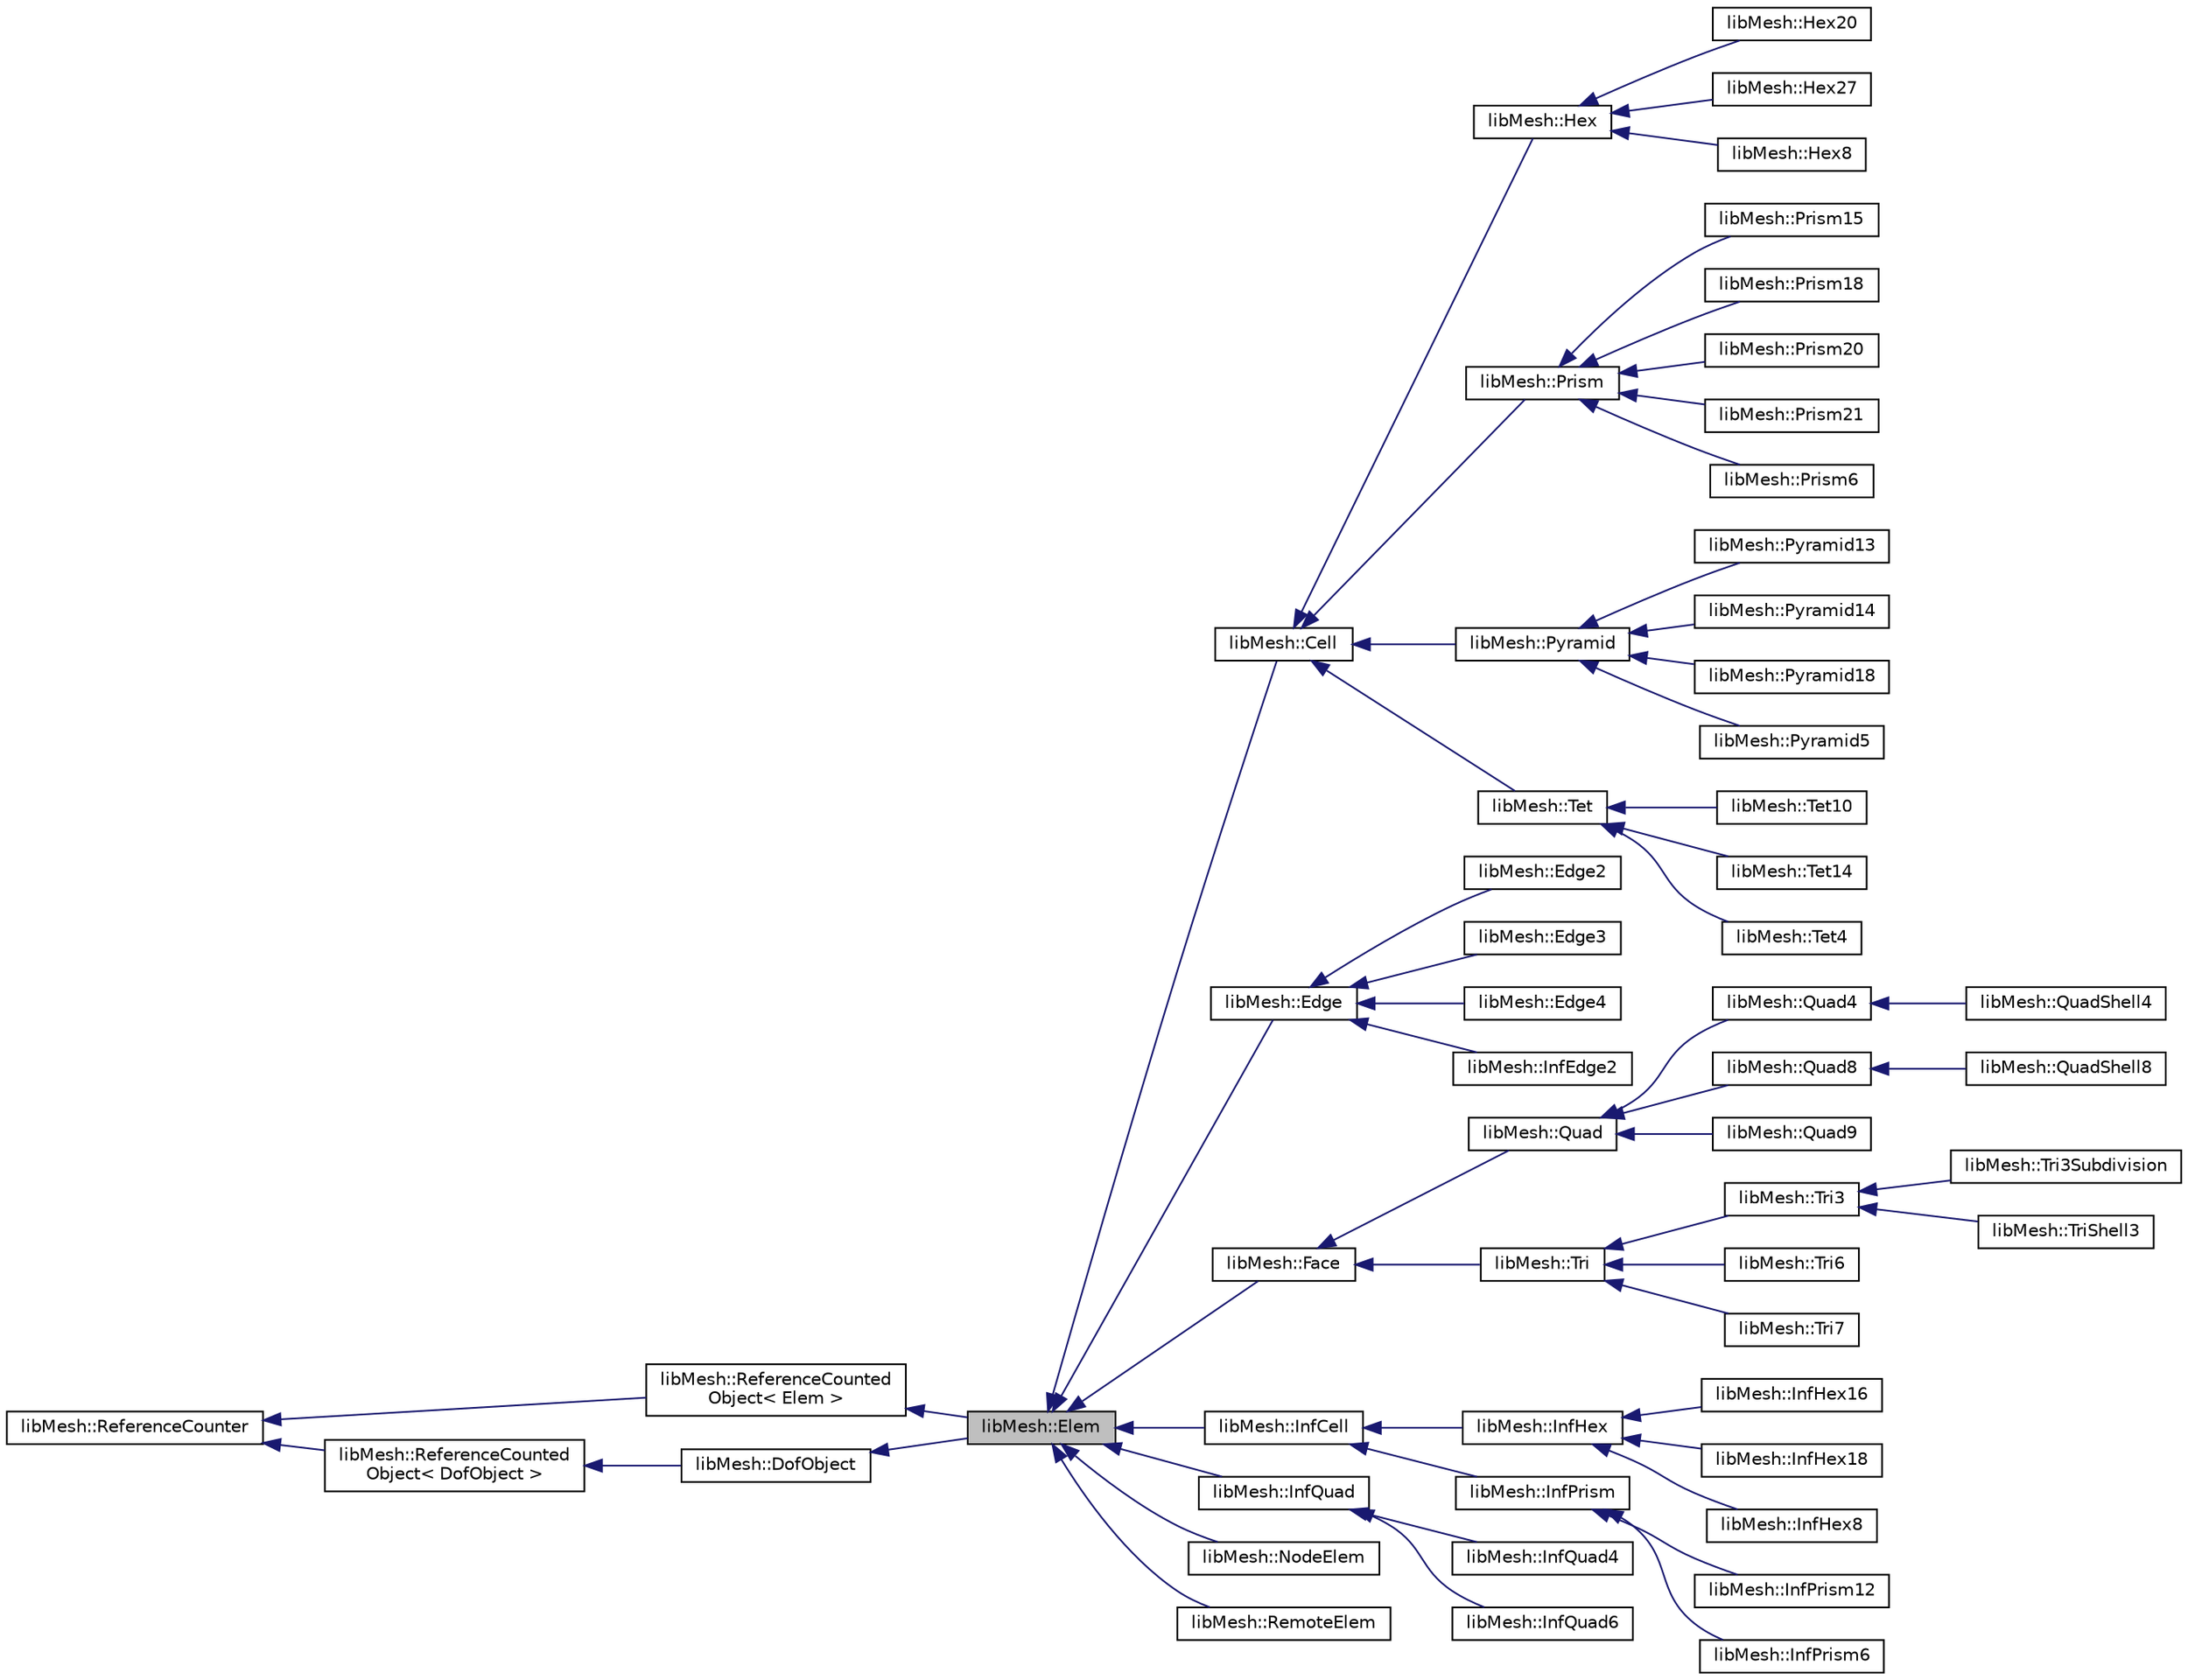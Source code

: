 digraph "libMesh::Elem"
{
 // INTERACTIVE_SVG=YES
  edge [fontname="Helvetica",fontsize="10",labelfontname="Helvetica",labelfontsize="10"];
  node [fontname="Helvetica",fontsize="10",shape=record];
  rankdir="LR";
  Node1 [label="libMesh::Elem",height=0.2,width=0.4,color="black", fillcolor="grey75", style="filled" fontcolor="black"];
  Node2 -> Node1 [dir="back",color="midnightblue",fontsize="10",style="solid",fontname="Helvetica"];
  Node2 [label="libMesh::ReferenceCounted\lObject\< Elem \>",height=0.2,width=0.4,color="black", fillcolor="white", style="filled",URL="$classlibMesh_1_1ReferenceCountedObject.html"];
  Node3 -> Node2 [dir="back",color="midnightblue",fontsize="10",style="solid",fontname="Helvetica"];
  Node3 [label="libMesh::ReferenceCounter",height=0.2,width=0.4,color="black", fillcolor="white", style="filled",URL="$classlibMesh_1_1ReferenceCounter.html",tooltip="This is the base class for enabling reference counting. "];
  Node4 -> Node1 [dir="back",color="midnightblue",fontsize="10",style="solid",fontname="Helvetica"];
  Node4 [label="libMesh::DofObject",height=0.2,width=0.4,color="black", fillcolor="white", style="filled",URL="$classlibMesh_1_1DofObject.html",tooltip="The DofObject defines an abstract base class for objects that have degrees of freedom associated with..."];
  Node5 -> Node4 [dir="back",color="midnightblue",fontsize="10",style="solid",fontname="Helvetica"];
  Node5 [label="libMesh::ReferenceCounted\lObject\< DofObject \>",height=0.2,width=0.4,color="black", fillcolor="white", style="filled",URL="$classlibMesh_1_1ReferenceCountedObject.html"];
  Node3 -> Node5 [dir="back",color="midnightblue",fontsize="10",style="solid",fontname="Helvetica"];
  Node1 -> Node6 [dir="back",color="midnightblue",fontsize="10",style="solid",fontname="Helvetica"];
  Node6 [label="libMesh::Cell",height=0.2,width=0.4,color="black", fillcolor="white", style="filled",URL="$classlibMesh_1_1Cell.html",tooltip="The Cell is an abstract element type that lives in three dimensions. "];
  Node6 -> Node7 [dir="back",color="midnightblue",fontsize="10",style="solid",fontname="Helvetica"];
  Node7 [label="libMesh::Hex",height=0.2,width=0.4,color="black", fillcolor="white", style="filled",URL="$classlibMesh_1_1Hex.html",tooltip="The Hex is an element in 3D with 6 sides. "];
  Node7 -> Node8 [dir="back",color="midnightblue",fontsize="10",style="solid",fontname="Helvetica"];
  Node8 [label="libMesh::Hex20",height=0.2,width=0.4,color="black", fillcolor="white", style="filled",URL="$classlibMesh_1_1Hex20.html",tooltip="The Hex20 is an element in 3D composed of 20 nodes. "];
  Node7 -> Node9 [dir="back",color="midnightblue",fontsize="10",style="solid",fontname="Helvetica"];
  Node9 [label="libMesh::Hex27",height=0.2,width=0.4,color="black", fillcolor="white", style="filled",URL="$classlibMesh_1_1Hex27.html",tooltip="The Hex27 is an element in 3D composed of 27 nodes. "];
  Node7 -> Node10 [dir="back",color="midnightblue",fontsize="10",style="solid",fontname="Helvetica"];
  Node10 [label="libMesh::Hex8",height=0.2,width=0.4,color="black", fillcolor="white", style="filled",URL="$classlibMesh_1_1Hex8.html",tooltip="The Hex8 is an element in 3D composed of 8 nodes. "];
  Node6 -> Node11 [dir="back",color="midnightblue",fontsize="10",style="solid",fontname="Helvetica"];
  Node11 [label="libMesh::Prism",height=0.2,width=0.4,color="black", fillcolor="white", style="filled",URL="$classlibMesh_1_1Prism.html",tooltip="The Prism is an element in 3D with 5 sides. "];
  Node11 -> Node12 [dir="back",color="midnightblue",fontsize="10",style="solid",fontname="Helvetica"];
  Node12 [label="libMesh::Prism15",height=0.2,width=0.4,color="black", fillcolor="white", style="filled",URL="$classlibMesh_1_1Prism15.html",tooltip="The Prism15 is an element in 3D composed of 15 nodes. "];
  Node11 -> Node13 [dir="back",color="midnightblue",fontsize="10",style="solid",fontname="Helvetica"];
  Node13 [label="libMesh::Prism18",height=0.2,width=0.4,color="black", fillcolor="white", style="filled",URL="$classlibMesh_1_1Prism18.html",tooltip="The Prism18 is an element in 3D composed of 18 nodes. "];
  Node11 -> Node14 [dir="back",color="midnightblue",fontsize="10",style="solid",fontname="Helvetica"];
  Node14 [label="libMesh::Prism20",height=0.2,width=0.4,color="black", fillcolor="white", style="filled",URL="$classlibMesh_1_1Prism20.html",tooltip="The Prism20 is an element in 3D composed of 20 nodes. "];
  Node11 -> Node15 [dir="back",color="midnightblue",fontsize="10",style="solid",fontname="Helvetica"];
  Node15 [label="libMesh::Prism21",height=0.2,width=0.4,color="black", fillcolor="white", style="filled",URL="$classlibMesh_1_1Prism21.html",tooltip="The Prism21 is an element in 3D composed of 21 nodes. "];
  Node11 -> Node16 [dir="back",color="midnightblue",fontsize="10",style="solid",fontname="Helvetica"];
  Node16 [label="libMesh::Prism6",height=0.2,width=0.4,color="black", fillcolor="white", style="filled",URL="$classlibMesh_1_1Prism6.html",tooltip="The Prism6 is an element in 3D composed of 6 nodes. "];
  Node6 -> Node17 [dir="back",color="midnightblue",fontsize="10",style="solid",fontname="Helvetica"];
  Node17 [label="libMesh::Pyramid",height=0.2,width=0.4,color="black", fillcolor="white", style="filled",URL="$classlibMesh_1_1Pyramid.html",tooltip="The Pyramid is an element in 3D with 5 sides. "];
  Node17 -> Node18 [dir="back",color="midnightblue",fontsize="10",style="solid",fontname="Helvetica"];
  Node18 [label="libMesh::Pyramid13",height=0.2,width=0.4,color="black", fillcolor="white", style="filled",URL="$classlibMesh_1_1Pyramid13.html",tooltip="The Pyramid13 is an element in 3D composed of 13 nodes, designed to interface with a QUAD8 element on..."];
  Node17 -> Node19 [dir="back",color="midnightblue",fontsize="10",style="solid",fontname="Helvetica"];
  Node19 [label="libMesh::Pyramid14",height=0.2,width=0.4,color="black", fillcolor="white", style="filled",URL="$classlibMesh_1_1Pyramid14.html",tooltip="The Pyramid14 is an element in 3D composed of 14 nodes, designed to interface with a QUAD9 element on..."];
  Node17 -> Node20 [dir="back",color="midnightblue",fontsize="10",style="solid",fontname="Helvetica"];
  Node20 [label="libMesh::Pyramid18",height=0.2,width=0.4,color="black", fillcolor="white", style="filled",URL="$classlibMesh_1_1Pyramid18.html",tooltip="The Pyramid18 is an element in 3D composed of 18 nodes, designed to interface with a QUAD9 element on..."];
  Node17 -> Node21 [dir="back",color="midnightblue",fontsize="10",style="solid",fontname="Helvetica"];
  Node21 [label="libMesh::Pyramid5",height=0.2,width=0.4,color="black", fillcolor="white", style="filled",URL="$classlibMesh_1_1Pyramid5.html",tooltip="The Pyramid5 is an element in 3D composed of 5 nodes. "];
  Node6 -> Node22 [dir="back",color="midnightblue",fontsize="10",style="solid",fontname="Helvetica"];
  Node22 [label="libMesh::Tet",height=0.2,width=0.4,color="black", fillcolor="white", style="filled",URL="$classlibMesh_1_1Tet.html",tooltip="The Tet is an element in 3D composed of 4 sides. "];
  Node22 -> Node23 [dir="back",color="midnightblue",fontsize="10",style="solid",fontname="Helvetica"];
  Node23 [label="libMesh::Tet10",height=0.2,width=0.4,color="black", fillcolor="white", style="filled",URL="$classlibMesh_1_1Tet10.html",tooltip="The Tet10 is an element in 3D composed of 10 nodes. "];
  Node22 -> Node24 [dir="back",color="midnightblue",fontsize="10",style="solid",fontname="Helvetica"];
  Node24 [label="libMesh::Tet14",height=0.2,width=0.4,color="black", fillcolor="white", style="filled",URL="$classlibMesh_1_1Tet14.html",tooltip="The Tet14 is an element in 3D composed of 14 nodes. "];
  Node22 -> Node25 [dir="back",color="midnightblue",fontsize="10",style="solid",fontname="Helvetica"];
  Node25 [label="libMesh::Tet4",height=0.2,width=0.4,color="black", fillcolor="white", style="filled",URL="$classlibMesh_1_1Tet4.html",tooltip="The Tet4 is an element in 3D composed of 4 nodes. "];
  Node1 -> Node26 [dir="back",color="midnightblue",fontsize="10",style="solid",fontname="Helvetica"];
  Node26 [label="libMesh::Edge",height=0.2,width=0.4,color="black", fillcolor="white", style="filled",URL="$classlibMesh_1_1Edge.html",tooltip="The Edge is an element in 1D. "];
  Node26 -> Node27 [dir="back",color="midnightblue",fontsize="10",style="solid",fontname="Helvetica"];
  Node27 [label="libMesh::Edge2",height=0.2,width=0.4,color="black", fillcolor="white", style="filled",URL="$classlibMesh_1_1Edge2.html",tooltip="The Edge2 is an element in 1D composed of 2 nodes. "];
  Node26 -> Node28 [dir="back",color="midnightblue",fontsize="10",style="solid",fontname="Helvetica"];
  Node28 [label="libMesh::Edge3",height=0.2,width=0.4,color="black", fillcolor="white", style="filled",URL="$classlibMesh_1_1Edge3.html",tooltip="The Edge3 is an element in 1D composed of 3 nodes. "];
  Node26 -> Node29 [dir="back",color="midnightblue",fontsize="10",style="solid",fontname="Helvetica"];
  Node29 [label="libMesh::Edge4",height=0.2,width=0.4,color="black", fillcolor="white", style="filled",URL="$classlibMesh_1_1Edge4.html",tooltip="The Edge4 is an element in 1D composed of 4 nodes. "];
  Node26 -> Node30 [dir="back",color="midnightblue",fontsize="10",style="solid",fontname="Helvetica"];
  Node30 [label="libMesh::InfEdge2",height=0.2,width=0.4,color="black", fillcolor="white", style="filled",URL="$classlibMesh_1_1InfEdge2.html",tooltip="The InfEdge2 is an infinite element in 1D composed of 2 nodes. "];
  Node1 -> Node31 [dir="back",color="midnightblue",fontsize="10",style="solid",fontname="Helvetica"];
  Node31 [label="libMesh::Face",height=0.2,width=0.4,color="black", fillcolor="white", style="filled",URL="$classlibMesh_1_1Face.html",tooltip="The Face is an abstract element type that lives in two dimensions. "];
  Node31 -> Node32 [dir="back",color="midnightblue",fontsize="10",style="solid",fontname="Helvetica"];
  Node32 [label="libMesh::Quad",height=0.2,width=0.4,color="black", fillcolor="white", style="filled",URL="$classlibMesh_1_1Quad.html",tooltip="The QUAD is an element in 2D composed of 4 sides. "];
  Node32 -> Node33 [dir="back",color="midnightblue",fontsize="10",style="solid",fontname="Helvetica"];
  Node33 [label="libMesh::Quad4",height=0.2,width=0.4,color="black", fillcolor="white", style="filled",URL="$classlibMesh_1_1Quad4.html",tooltip="The QUAD4 is an element in 2D composed of 4 nodes. "];
  Node33 -> Node34 [dir="back",color="midnightblue",fontsize="10",style="solid",fontname="Helvetica"];
  Node34 [label="libMesh::QuadShell4",height=0.2,width=0.4,color="black", fillcolor="white", style="filled",URL="$classlibMesh_1_1QuadShell4.html",tooltip="QuadShell4 is almost identical to Quad4. "];
  Node32 -> Node35 [dir="back",color="midnightblue",fontsize="10",style="solid",fontname="Helvetica"];
  Node35 [label="libMesh::Quad8",height=0.2,width=0.4,color="black", fillcolor="white", style="filled",URL="$classlibMesh_1_1Quad8.html",tooltip="The QUAD8 is an element in 2D composed of 8 nodes. "];
  Node35 -> Node36 [dir="back",color="midnightblue",fontsize="10",style="solid",fontname="Helvetica"];
  Node36 [label="libMesh::QuadShell8",height=0.2,width=0.4,color="black", fillcolor="white", style="filled",URL="$classlibMesh_1_1QuadShell8.html",tooltip="QuadShell8 is almost identical to Quad8. "];
  Node32 -> Node37 [dir="back",color="midnightblue",fontsize="10",style="solid",fontname="Helvetica"];
  Node37 [label="libMesh::Quad9",height=0.2,width=0.4,color="black", fillcolor="white", style="filled",URL="$classlibMesh_1_1Quad9.html",tooltip="The QUAD9 is an element in 2D composed of 9 nodes. "];
  Node31 -> Node38 [dir="back",color="midnightblue",fontsize="10",style="solid",fontname="Helvetica"];
  Node38 [label="libMesh::Tri",height=0.2,width=0.4,color="black", fillcolor="white", style="filled",URL="$classlibMesh_1_1Tri.html",tooltip="The Tri is an element in 2D composed of 3 sides. "];
  Node38 -> Node39 [dir="back",color="midnightblue",fontsize="10",style="solid",fontname="Helvetica"];
  Node39 [label="libMesh::Tri3",height=0.2,width=0.4,color="black", fillcolor="white", style="filled",URL="$classlibMesh_1_1Tri3.html",tooltip="The Tri3 is an element in 2D composed of 3 nodes. "];
  Node39 -> Node40 [dir="back",color="midnightblue",fontsize="10",style="solid",fontname="Helvetica"];
  Node40 [label="libMesh::Tri3Subdivision",height=0.2,width=0.4,color="black", fillcolor="white", style="filled",URL="$classlibMesh_1_1Tri3Subdivision.html",tooltip="The Tri3Subdivision element is a three-noded subdivision surface shell element used in mechanics calc..."];
  Node39 -> Node41 [dir="back",color="midnightblue",fontsize="10",style="solid",fontname="Helvetica"];
  Node41 [label="libMesh::TriShell3",height=0.2,width=0.4,color="black", fillcolor="white", style="filled",URL="$classlibMesh_1_1TriShell3.html",tooltip="TriShell3 is almost identical to Tri3. "];
  Node38 -> Node42 [dir="back",color="midnightblue",fontsize="10",style="solid",fontname="Helvetica"];
  Node42 [label="libMesh::Tri6",height=0.2,width=0.4,color="black", fillcolor="white", style="filled",URL="$classlibMesh_1_1Tri6.html",tooltip="The Tri6 is an element in 2D composed of 6 nodes. "];
  Node38 -> Node43 [dir="back",color="midnightblue",fontsize="10",style="solid",fontname="Helvetica"];
  Node43 [label="libMesh::Tri7",height=0.2,width=0.4,color="black", fillcolor="white", style="filled",URL="$classlibMesh_1_1Tri7.html",tooltip="The Tri7 is an element in 2D composed of 7 nodes. "];
  Node1 -> Node44 [dir="back",color="midnightblue",fontsize="10",style="solid",fontname="Helvetica"];
  Node44 [label="libMesh::InfCell",height=0.2,width=0.4,color="black", fillcolor="white", style="filled",URL="$classlibMesh_1_1InfCell.html",tooltip="The InfCell is an abstract element type that lives in three dimensions. "];
  Node44 -> Node45 [dir="back",color="midnightblue",fontsize="10",style="solid",fontname="Helvetica"];
  Node45 [label="libMesh::InfHex",height=0.2,width=0.4,color="black", fillcolor="white", style="filled",URL="$classlibMesh_1_1InfHex.html",tooltip="The InfHex is an element in 3D with 5 sides. "];
  Node45 -> Node46 [dir="back",color="midnightblue",fontsize="10",style="solid",fontname="Helvetica"];
  Node46 [label="libMesh::InfHex16",height=0.2,width=0.4,color="black", fillcolor="white", style="filled",URL="$classlibMesh_1_1InfHex16.html",tooltip="The InfHex16 is an infinite element in 3D composed of 16 nodes. "];
  Node45 -> Node47 [dir="back",color="midnightblue",fontsize="10",style="solid",fontname="Helvetica"];
  Node47 [label="libMesh::InfHex18",height=0.2,width=0.4,color="black", fillcolor="white", style="filled",URL="$classlibMesh_1_1InfHex18.html",tooltip="The InfHex18 is an infinite element in 3D composed of 18 nodes. "];
  Node45 -> Node48 [dir="back",color="midnightblue",fontsize="10",style="solid",fontname="Helvetica"];
  Node48 [label="libMesh::InfHex8",height=0.2,width=0.4,color="black", fillcolor="white", style="filled",URL="$classlibMesh_1_1InfHex8.html",tooltip="The InfHex8 is an infinite element in 3D composed of 8 nodes. "];
  Node44 -> Node49 [dir="back",color="midnightblue",fontsize="10",style="solid",fontname="Helvetica"];
  Node49 [label="libMesh::InfPrism",height=0.2,width=0.4,color="black", fillcolor="white", style="filled",URL="$classlibMesh_1_1InfPrism.html",tooltip="The InfPrism is an element in 3D with 4 sides. "];
  Node49 -> Node50 [dir="back",color="midnightblue",fontsize="10",style="solid",fontname="Helvetica"];
  Node50 [label="libMesh::InfPrism12",height=0.2,width=0.4,color="black", fillcolor="white", style="filled",URL="$classlibMesh_1_1InfPrism12.html",tooltip="The InfPrism12 is an infinite element in 3D composed of 12 nodes. "];
  Node49 -> Node51 [dir="back",color="midnightblue",fontsize="10",style="solid",fontname="Helvetica"];
  Node51 [label="libMesh::InfPrism6",height=0.2,width=0.4,color="black", fillcolor="white", style="filled",URL="$classlibMesh_1_1InfPrism6.html",tooltip="The InfPrism6 is an infinite element in 3D composed of 6 nodes. "];
  Node1 -> Node52 [dir="back",color="midnightblue",fontsize="10",style="solid",fontname="Helvetica"];
  Node52 [label="libMesh::InfQuad",height=0.2,width=0.4,color="black", fillcolor="white", style="filled",URL="$classlibMesh_1_1InfQuad.html",tooltip="The InfQuad is an abstract element type that lives in two dimensions. "];
  Node52 -> Node53 [dir="back",color="midnightblue",fontsize="10",style="solid",fontname="Helvetica"];
  Node53 [label="libMesh::InfQuad4",height=0.2,width=0.4,color="black", fillcolor="white", style="filled",URL="$classlibMesh_1_1InfQuad4.html",tooltip="The INFQUAD4 is an infinite element in 2D composed of 4 nodes. "];
  Node52 -> Node54 [dir="back",color="midnightblue",fontsize="10",style="solid",fontname="Helvetica"];
  Node54 [label="libMesh::InfQuad6",height=0.2,width=0.4,color="black", fillcolor="white", style="filled",URL="$classlibMesh_1_1InfQuad6.html",tooltip="The INFQUAD6 is an infinite element in 2D composed of 6 nodes. "];
  Node1 -> Node55 [dir="back",color="midnightblue",fontsize="10",style="solid",fontname="Helvetica"];
  Node55 [label="libMesh::NodeElem",height=0.2,width=0.4,color="black", fillcolor="white", style="filled",URL="$classlibMesh_1_1NodeElem.html",tooltip="The NodeElem is a point element, generally used as a side of a 1D element. "];
  Node1 -> Node56 [dir="back",color="midnightblue",fontsize="10",style="solid",fontname="Helvetica"];
  Node56 [label="libMesh::RemoteElem",height=0.2,width=0.4,color="black", fillcolor="white", style="filled",URL="$classlibMesh_1_1RemoteElem.html",tooltip="In parallel meshes where a ghost element has neighbors which do not exist on the local processor..."];
}
